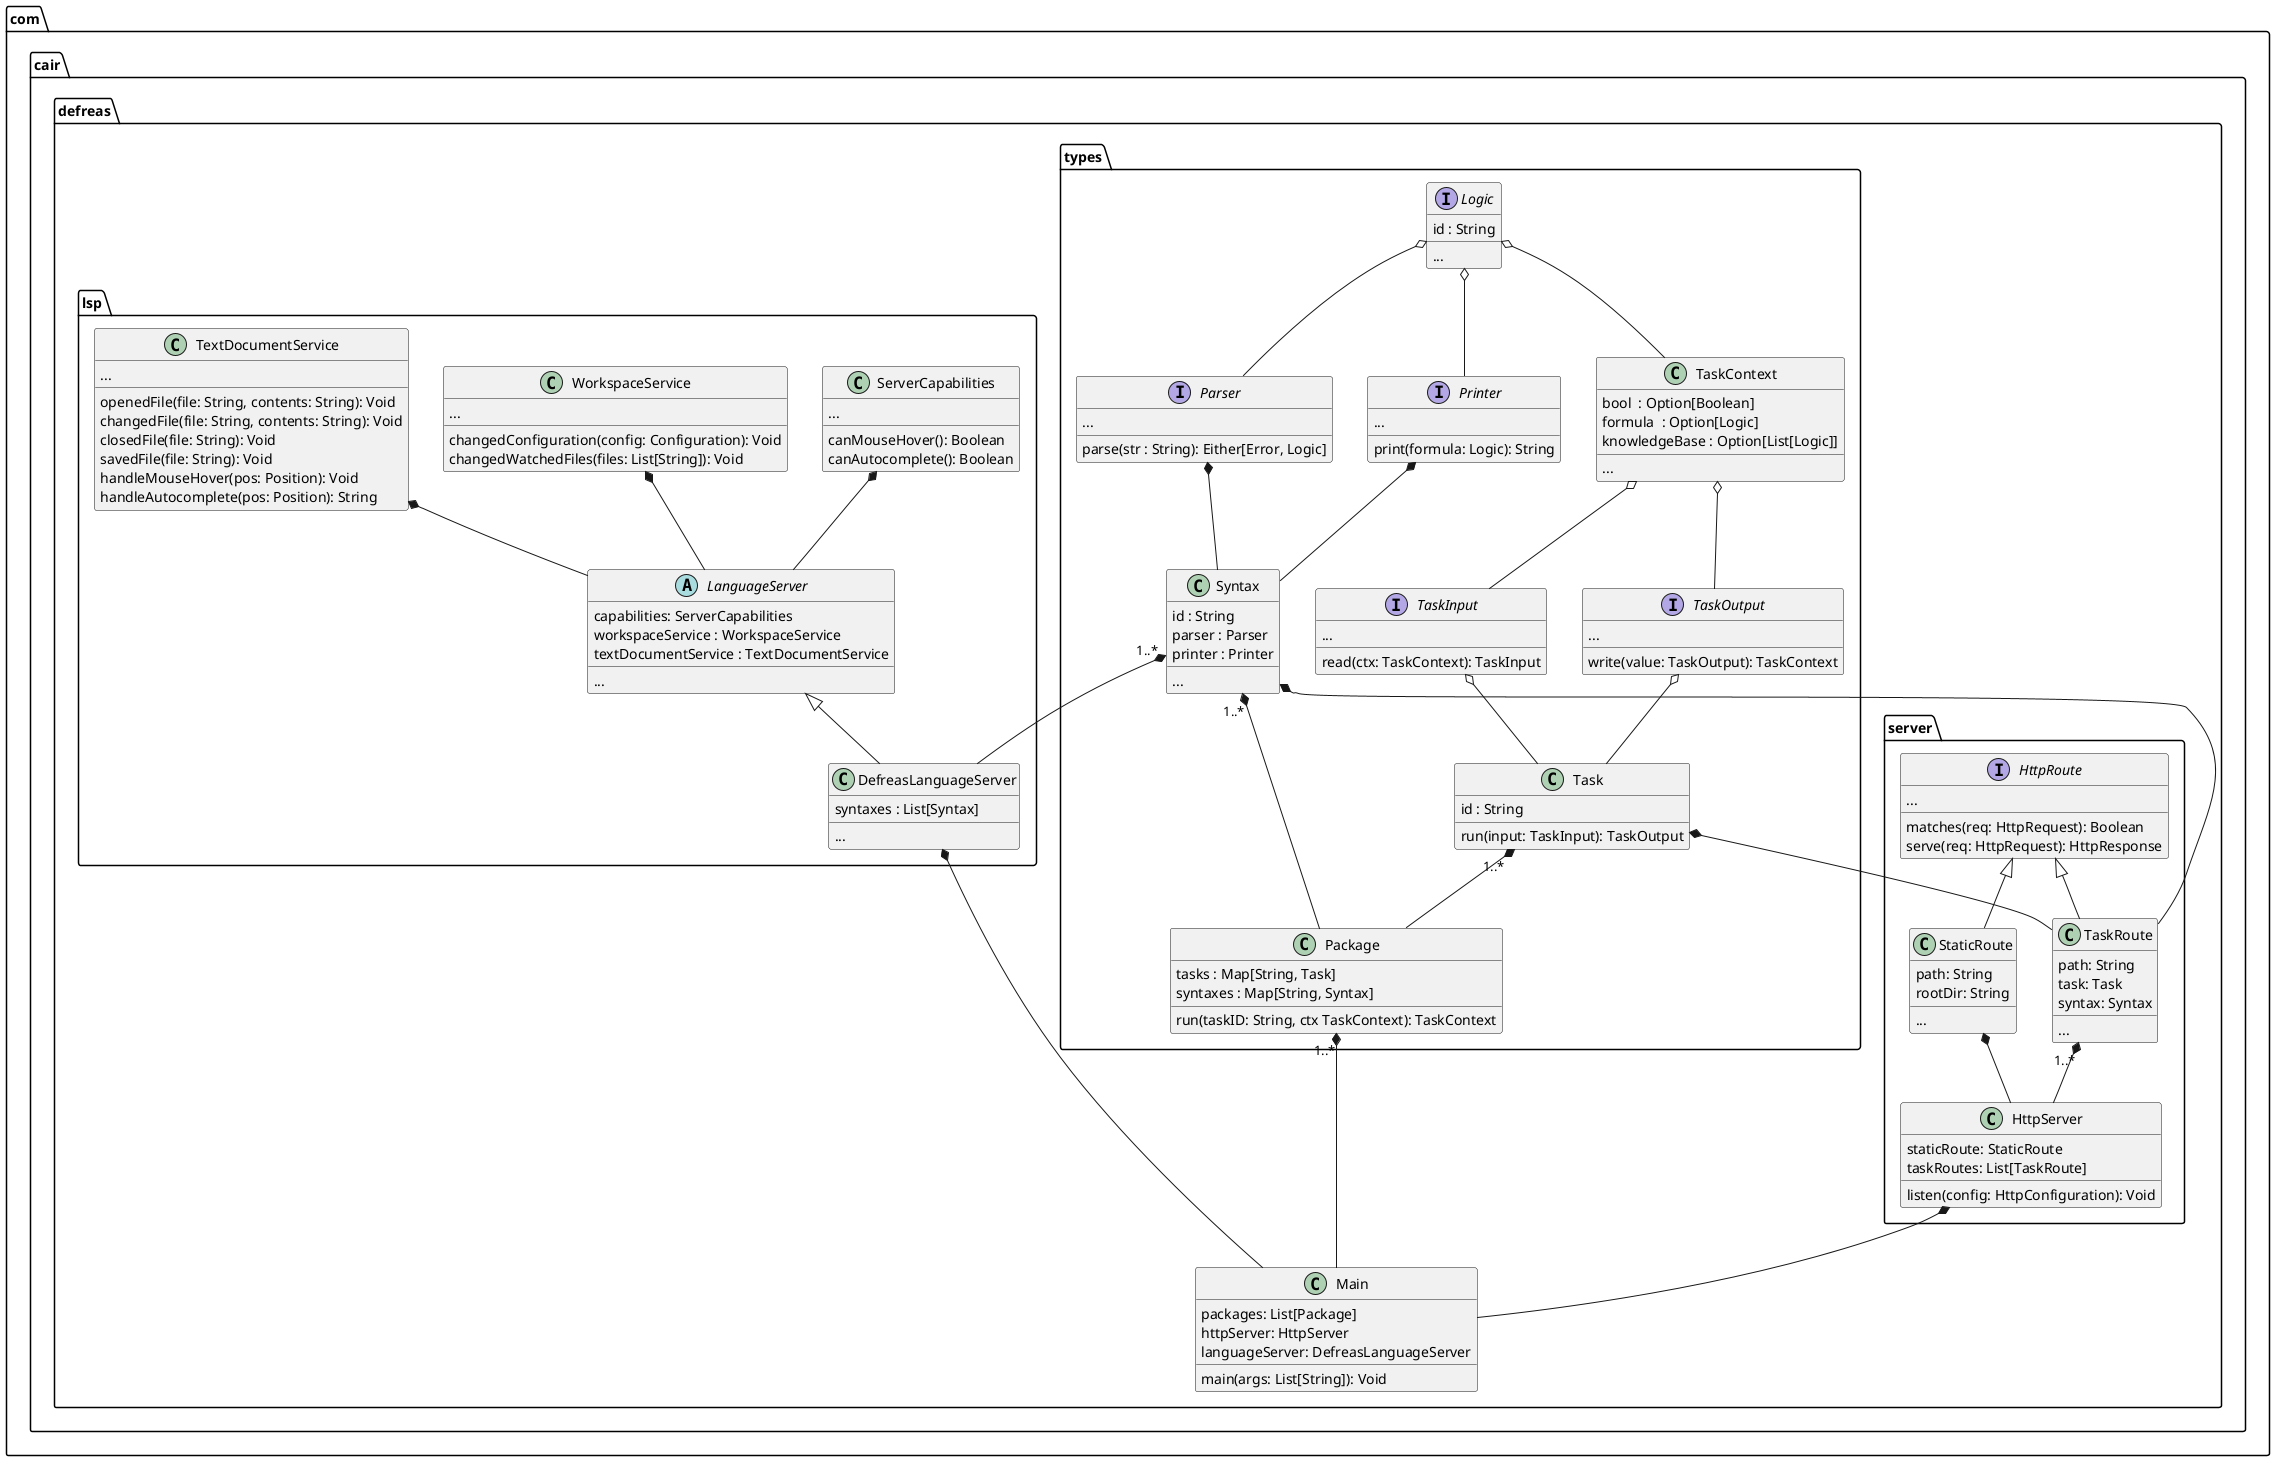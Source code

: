 @startuml

package "com.cair.defreas.types" {
  interface Logic {
    id : String
    {method} ...
  }

  class Package {
    tasks : Map[String, Task]
    syntaxes : Map[String, Syntax]
    run(taskID: String, ctx TaskContext): TaskContext
  }

  class Syntax {
    id : String
    parser : Parser 
    printer : Printer
    {method} ...
  }

  interface Parser {
    parse(str : String): Either[Error, Logic]
    ...
  }

  interface Printer {
    print(formula: Logic): String
    ...
  }

  class Task {
    id : String
    run(input: TaskInput): TaskOutput
  }

  class TaskContext {
    bool  : Option[Boolean]
    formula  : Option[Logic]
    knowledgeBase : Option[List[Logic]]
    {method} ...
  }

  interface TaskInput {
    read(ctx: TaskContext): TaskInput
    ...
  }

  interface TaskOutput {
    write(value: TaskOutput): TaskContext
    ...
  }
  
  Syntax "1..*" *-- Package
  Task "1..*" *-- Package
  Parser *-- Syntax
  Printer *-- Syntax
  Logic o-- Parser
  Logic o-- Printer
  TaskInput o-- Task
  TaskOutput o-- Task
  TaskContext o-- TaskInput
  TaskContext o-- TaskOutput
  Logic o-- TaskContext
}

package "com.cair.defreas.lsp" {
  abstract class LanguageServer {
    capabilities: ServerCapabilities
    workspaceService : WorkspaceService
    textDocumentService : TextDocumentService
    {method} ...
  }

  class DefreasLanguageServer {
    syntaxes : List[Syntax]
    {method} ...
  }

  class ServerCapabilities {
    canMouseHover(): Boolean
    canAutocomplete(): Boolean
    ...
  }

  class WorkspaceService {
    changedConfiguration(config: Configuration): Void
    changedWatchedFiles(files: List[String]): Void
    ...
  }

  class TextDocumentService {
    openedFile(file: String, contents: String): Void
    changedFile(file: String, contents: String): Void
    closedFile(file: String): Void
    savedFile(file: String): Void
    handleMouseHover(pos: Position): Void
    handleAutocomplete(pos: Position): String
    ...
  }

  LanguageServer <|-- DefreasLanguageServer
  Syntax "1..*" *-- DefreasLanguageServer
  ServerCapabilities *-- LanguageServer
  WorkspaceService *-- LanguageServer
  TextDocumentService *-- LanguageServer
}

package "com.cair.defreas.server" {
  class HttpServer {
    staticRoute: StaticRoute
    taskRoutes: List[TaskRoute]
    listen(config: HttpConfiguration): Void
  }

  interface HttpRoute{
    matches(req: HttpRequest): Boolean
    serve(req: HttpRequest): HttpResponse
    ...
  }

  class StaticRoute {
    path: String
    rootDir: String
    {method} ...
  }

  class TaskRoute {
    path: String
    task: Task
    syntax: Syntax
    {method} ...
  }

  StaticRoute *-- HttpServer
  TaskRoute "1..*" *-- HttpServer
  HttpRoute <|-- StaticRoute
  HttpRoute <|-- TaskRoute
  Task *-- TaskRoute
  Syntax *-- TaskRoute
}

package "com.cair.defreas" {
  class Main {
    packages: List[Package]
    httpServer: HttpServer
    languageServer: DefreasLanguageServer
    main(args: List[String]): Void
  }

  DefreasLanguageServer *-- Main
  HttpServer *-- Main
  Package "1..*" *-- Main
}

@enduml
